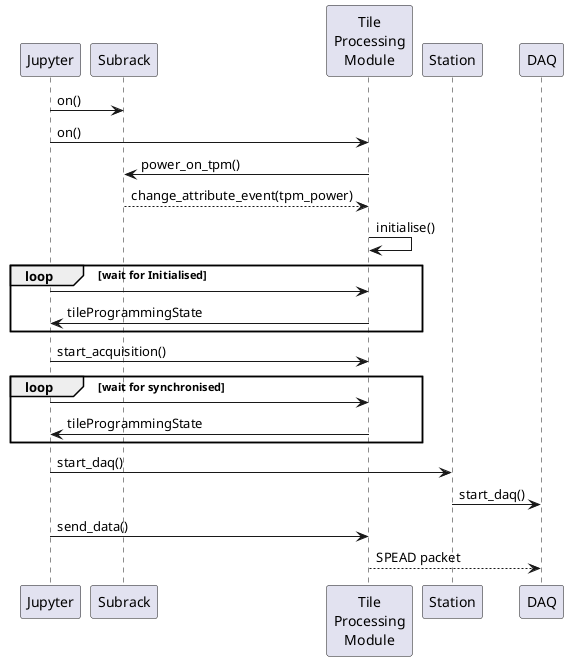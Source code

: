 @startuml
participant "Jupyter" as jupyter
participant "Subrack" as subrack
participant "Tile\nProcessing\nModule" as tpm
participant "Station" as station
participant "DAQ" as daq

jupyter -> subrack: on()
jupyter -> tpm: on()
tpm -> subrack: power_on_tpm()
subrack --> tpm: change_attribute_event(tpm_power)
tpm -> tpm: initialise()
loop wait for Initialised 
jupyter -> tpm: 
jupyter <- tpm: tileProgrammingState
end
jupyter -> tpm: start_acquisition()
loop wait for synchronised
jupyter -> tpm: 
jupyter <- tpm: tileProgrammingState
end

jupyter -> station: start_daq()
station-> daq: start_daq()

jupyter -> tpm: send_data()
tpm --> daq: SPEAD packet

@enduml
